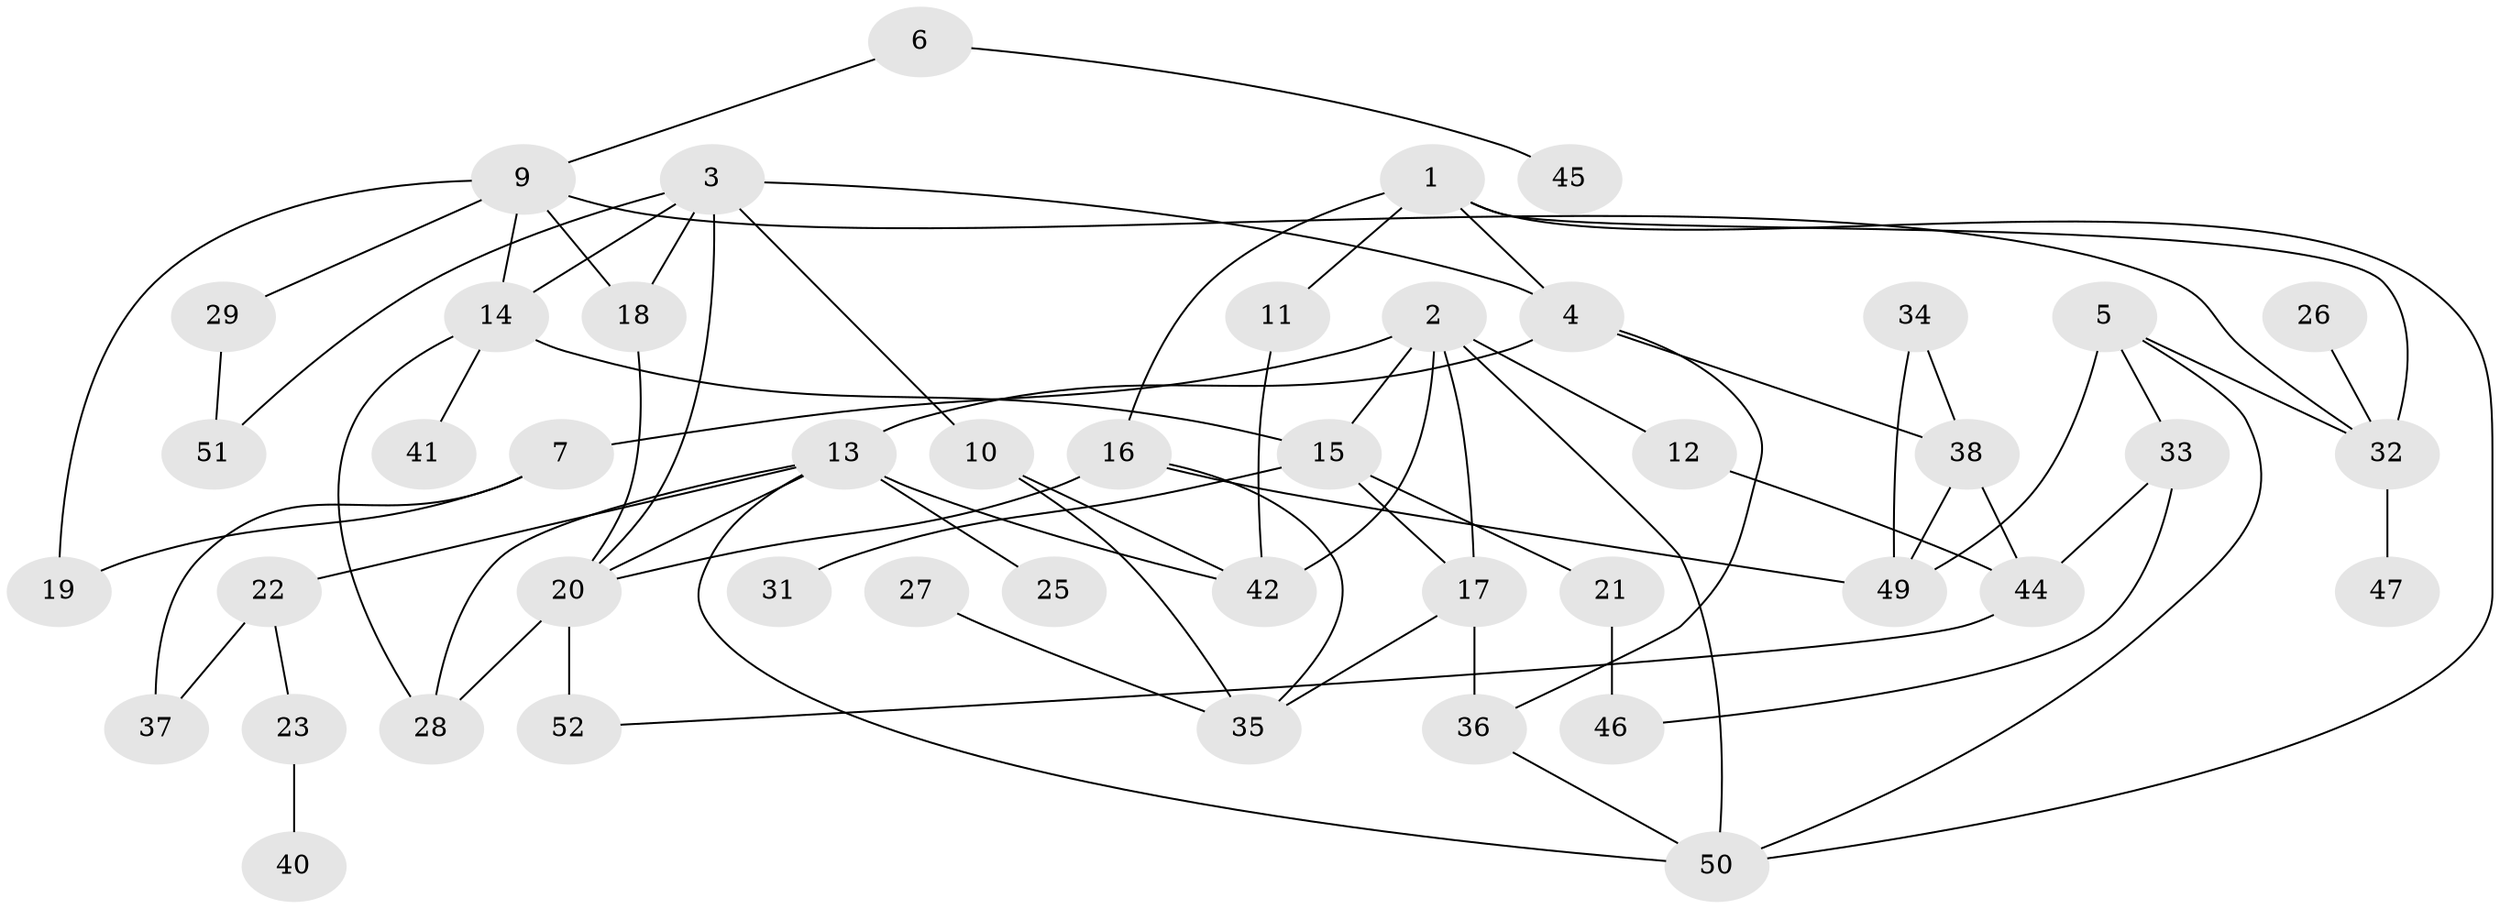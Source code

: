 // original degree distribution, {3: 0.1506849315068493, 4: 0.1780821917808219, 2: 0.2602739726027397, 6: 0.0410958904109589, 0: 0.0821917808219178, 7: 0.0136986301369863, 5: 0.0684931506849315, 1: 0.2054794520547945}
// Generated by graph-tools (version 1.1) at 2025/48/03/04/25 22:48:28]
// undirected, 46 vertices, 73 edges
graph export_dot {
  node [color=gray90,style=filled];
  1;
  2;
  3;
  4;
  5;
  6;
  7;
  9;
  10;
  11;
  12;
  13;
  14;
  15;
  16;
  17;
  18;
  19;
  20;
  21;
  22;
  23;
  25;
  26;
  27;
  28;
  29;
  31;
  32;
  33;
  34;
  35;
  36;
  37;
  38;
  40;
  41;
  42;
  44;
  45;
  46;
  47;
  49;
  50;
  51;
  52;
  1 -- 4 [weight=1.0];
  1 -- 11 [weight=1.0];
  1 -- 16 [weight=1.0];
  1 -- 32 [weight=1.0];
  1 -- 50 [weight=1.0];
  2 -- 7 [weight=1.0];
  2 -- 12 [weight=1.0];
  2 -- 15 [weight=1.0];
  2 -- 17 [weight=1.0];
  2 -- 42 [weight=1.0];
  2 -- 50 [weight=1.0];
  3 -- 4 [weight=1.0];
  3 -- 10 [weight=1.0];
  3 -- 14 [weight=1.0];
  3 -- 18 [weight=1.0];
  3 -- 20 [weight=1.0];
  3 -- 51 [weight=1.0];
  4 -- 13 [weight=1.0];
  4 -- 36 [weight=1.0];
  4 -- 38 [weight=1.0];
  5 -- 32 [weight=1.0];
  5 -- 33 [weight=1.0];
  5 -- 49 [weight=1.0];
  5 -- 50 [weight=1.0];
  6 -- 9 [weight=1.0];
  6 -- 45 [weight=1.0];
  7 -- 19 [weight=1.0];
  7 -- 37 [weight=1.0];
  9 -- 14 [weight=1.0];
  9 -- 18 [weight=1.0];
  9 -- 19 [weight=1.0];
  9 -- 29 [weight=1.0];
  9 -- 32 [weight=1.0];
  10 -- 35 [weight=1.0];
  10 -- 42 [weight=1.0];
  11 -- 42 [weight=1.0];
  12 -- 44 [weight=1.0];
  13 -- 20 [weight=1.0];
  13 -- 22 [weight=1.0];
  13 -- 25 [weight=1.0];
  13 -- 28 [weight=1.0];
  13 -- 42 [weight=1.0];
  13 -- 50 [weight=1.0];
  14 -- 15 [weight=1.0];
  14 -- 28 [weight=1.0];
  14 -- 41 [weight=1.0];
  15 -- 17 [weight=1.0];
  15 -- 21 [weight=1.0];
  15 -- 31 [weight=1.0];
  16 -- 20 [weight=1.0];
  16 -- 35 [weight=1.0];
  16 -- 49 [weight=1.0];
  17 -- 35 [weight=1.0];
  17 -- 36 [weight=1.0];
  18 -- 20 [weight=1.0];
  20 -- 28 [weight=1.0];
  20 -- 52 [weight=1.0];
  21 -- 46 [weight=1.0];
  22 -- 23 [weight=1.0];
  22 -- 37 [weight=1.0];
  23 -- 40 [weight=1.0];
  26 -- 32 [weight=1.0];
  27 -- 35 [weight=1.0];
  29 -- 51 [weight=1.0];
  32 -- 47 [weight=1.0];
  33 -- 44 [weight=1.0];
  33 -- 46 [weight=1.0];
  34 -- 38 [weight=1.0];
  34 -- 49 [weight=1.0];
  36 -- 50 [weight=1.0];
  38 -- 44 [weight=1.0];
  38 -- 49 [weight=1.0];
  44 -- 52 [weight=1.0];
}
